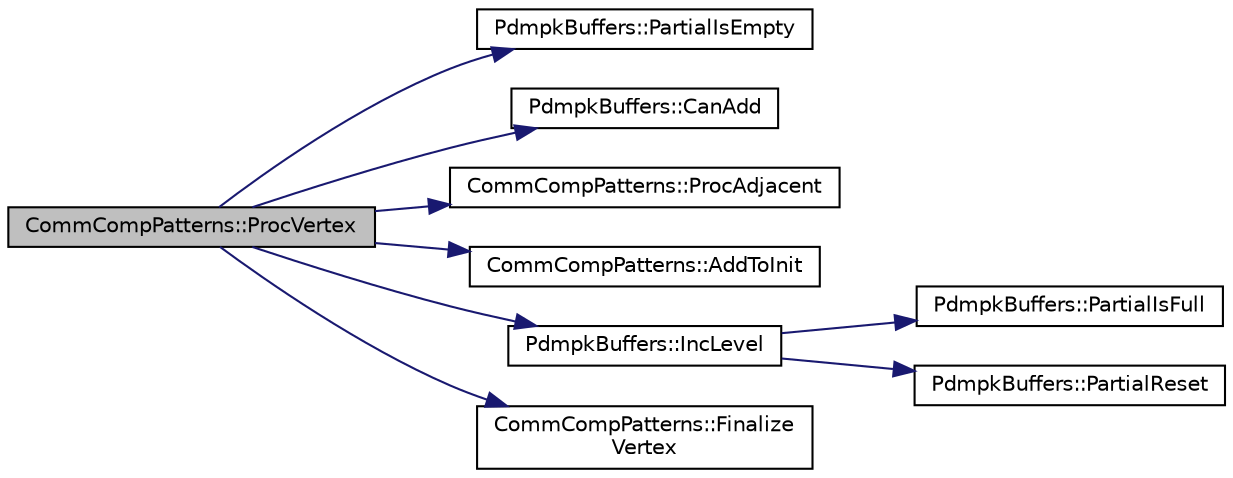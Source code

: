 digraph "CommCompPatterns::ProcVertex"
{
 // INTERACTIVE_SVG=YES
  edge [fontname="Helvetica",fontsize="10",labelfontname="Helvetica",labelfontsize="10"];
  node [fontname="Helvetica",fontsize="10",shape=record];
  rankdir="LR";
  Node125 [label="CommCompPatterns::ProcVertex",height=0.2,width=0.4,color="black", fillcolor="grey75", style="filled", fontcolor="black"];
  Node125 -> Node126 [color="midnightblue",fontsize="10",style="solid",fontname="Helvetica"];
  Node126 [label="PdmpkBuffers::PartialIsEmpty",height=0.2,width=0.4,color="black", fillcolor="white", style="filled",URL="$classPdmpkBuffers.html#a8aadff41dbb1732e97addc8a72e96769",tooltip="Check if a vertex is at the level as specified by PdmpkBuffers::levels. "];
  Node125 -> Node127 [color="midnightblue",fontsize="10",style="solid",fontname="Helvetica"];
  Node127 [label="PdmpkBuffers::CanAdd",height=0.2,width=0.4,color="black", fillcolor="white", style="filled",URL="$classPdmpkBuffers.html#adbb2368bd2b8d511041feab738474c1a",tooltip="Check if an adjacent vertex can be added. "];
  Node125 -> Node128 [color="midnightblue",fontsize="10",style="solid",fontname="Helvetica"];
  Node128 [label="CommCompPatterns::ProcAdjacent",height=0.2,width=0.4,color="black", fillcolor="white", style="filled",URL="$classCommCompPatterns.html#a8c0614eef59578163a12f49b550be7d6",tooltip="Process adjacent vertex. "];
  Node125 -> Node129 [color="midnightblue",fontsize="10",style="solid",fontname="Helvetica"];
  Node129 [label="CommCompPatterns::AddToInit",height=0.2,width=0.4,color="black", fillcolor="white", style="filled",URL="$classCommCompPatterns.html#acc45ce339d494be1cab64286b98ee03b",tooltip="Register a partial vertex. "];
  Node125 -> Node130 [color="midnightblue",fontsize="10",style="solid",fontname="Helvetica"];
  Node130 [label="PdmpkBuffers::IncLevel",height=0.2,width=0.4,color="black", fillcolor="white", style="filled",URL="$classPdmpkBuffers.html#a8913a28c6f6de685849d51f5fd991ecb",tooltip="Increase level of a vertex if it is needed. "];
  Node130 -> Node131 [color="midnightblue",fontsize="10",style="solid",fontname="Helvetica"];
  Node131 [label="PdmpkBuffers::PartialIsFull",height=0.2,width=0.4,color="black", fillcolor="white", style="filled",URL="$classPdmpkBuffers.html#a7c38880f269bb49392056f2cc3cc771b",tooltip="Check if a vertex is one above the level as specified by PdmpkBuffers::levels, that is..."];
  Node130 -> Node132 [color="midnightblue",fontsize="10",style="solid",fontname="Helvetica"];
  Node132 [label="PdmpkBuffers::PartialReset",height=0.2,width=0.4,color="black", fillcolor="white", style="filled",URL="$classPdmpkBuffers.html#ace2f4e8df39d75ad0651751420a345cc",tooltip="Clear (set to 0) all bits of a vertex. "];
  Node125 -> Node133 [color="midnightblue",fontsize="10",style="solid",fontname="Helvetica"];
  Node133 [label="CommCompPatterns::Finalize\lVertex",height=0.2,width=0.4,color="black", fillcolor="white", style="filled",URL="$classCommCompPatterns.html#ac6c8147cfb2a231e2a2ed1be737c1805",tooltip="Clean up after processing a vertex. "];
}
